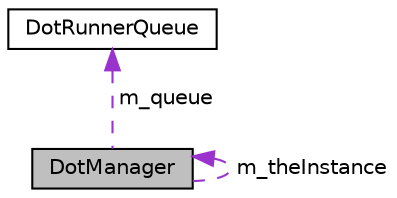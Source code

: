 digraph "DotManager"
{
 // INTERACTIVE_SVG=YES
 // LATEX_PDF_SIZE
  edge [fontname="Helvetica",fontsize="10",labelfontname="Helvetica",labelfontsize="10"];
  node [fontname="Helvetica",fontsize="10",shape=record];
  Node1 [label="DotManager",height=0.2,width=0.4,color="black", fillcolor="grey75", style="filled", fontcolor="black",tooltip="Singleton that manages parallel dot invocations and patching files for embedding image maps"];
  Node2 -> Node1 [dir="back",color="darkorchid3",fontsize="10",style="dashed",label=" m_queue" ,fontname="Helvetica"];
  Node2 [label="DotRunnerQueue",height=0.2,width=0.4,color="black", fillcolor="white", style="filled",URL="$d6/dbb/class_dot_runner_queue.html",tooltip="Queue of dot jobs to run."];
  Node1 -> Node1 [dir="back",color="darkorchid3",fontsize="10",style="dashed",label=" m_theInstance" ,fontname="Helvetica"];
}
